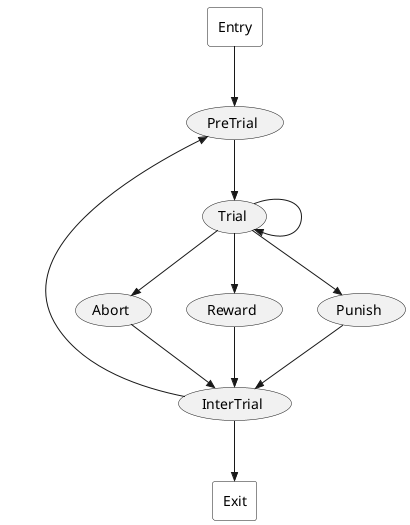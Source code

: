 @startuml
top to bottom direction
rectangle Entry #white
rectangle Exit #white
Entry -down->> (PreTrial)
(PreTrial) -down->> (Trial)
(Trial) -down->> (Abort)
(Trial) -down->> (Reward)
(Trial) -down->> (Punish)
(Trial) -->> (Trial)
(Abort) -down->> (InterTrial)
(Reward) -down->> (InterTrial)
(Punish) -down->> (InterTrial)
(InterTrial) -[norank]>> (PreTrial)
(InterTrial)-down->>(Exit)
@enduml